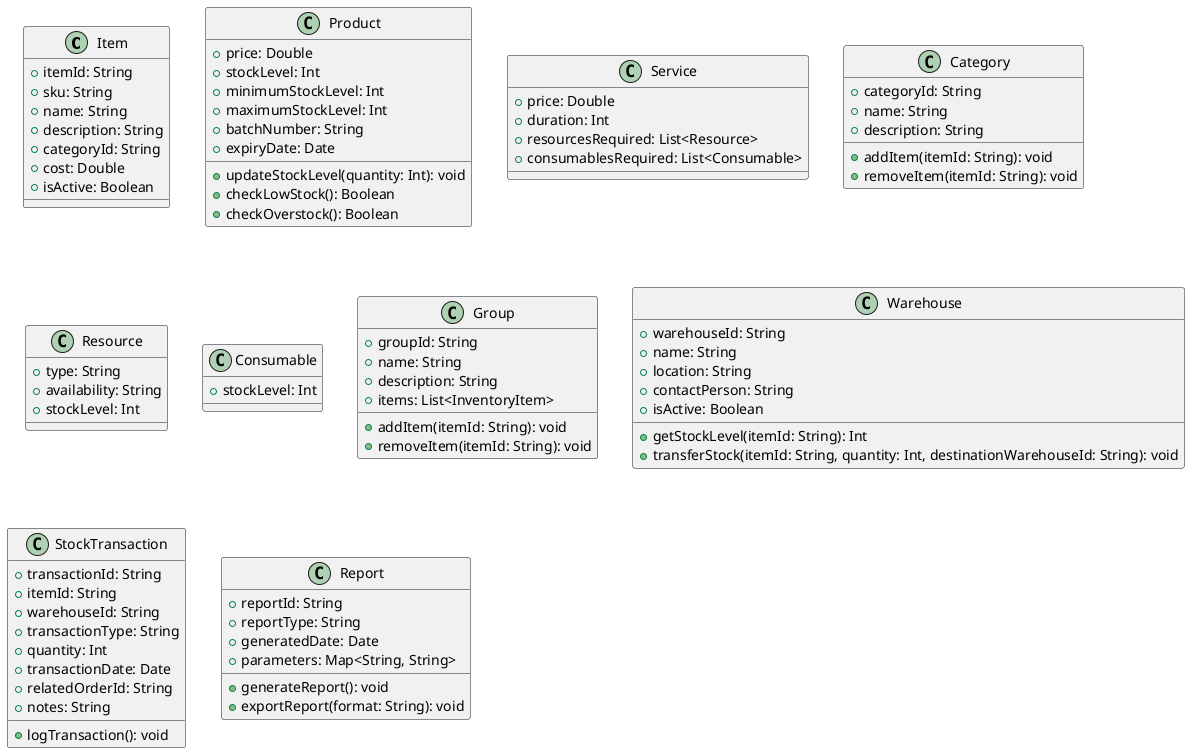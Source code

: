 @startuml

' Define classes
class Item {
  + itemId: String
  + sku: String
  + name: String
  + description: String
  + categoryId: String
  + cost: Double
  + isActive: Boolean
}

class Product {
  + price: Double
  + stockLevel: Int
  + minimumStockLevel: Int
  + maximumStockLevel: Int
  + batchNumber: String
  + expiryDate: Date
  + updateStockLevel(quantity: Int): void
  + checkLowStock(): Boolean
  + checkOverstock(): Boolean
}

class Service{
  + price: Double
  + duration: Int
  + resourcesRequired: List<Resource>
  + consumablesRequired: List<Consumable>
}

class Category {
  + categoryId: String
  + name: String
  + description: String
  + addItem(itemId: String): void
  + removeItem(itemId: String): void
}

class Resource{
  + type: String
  + availability: String
  + stockLevel: Int
}

class Consumable{
  + stockLevel: Int
}

class Group {
  + groupId: String
  + name: String
  + description: String
  + items: List<InventoryItem>
  + addItem(itemId: String): void
  + removeItem(itemId: String): void
}

class Warehouse {
  + warehouseId: String
  + name: String
  + location: String
  + contactPerson: String
  + isActive: Boolean
  + getStockLevel(itemId: String): Int
  + transferStock(itemId: String, quantity: Int, destinationWarehouseId: String): void
}

class StockTransaction {
  + transactionId: String
  + itemId: String
  + warehouseId: String
  + transactionType: String
  + quantity: Int
  + transactionDate: Date
  + relatedOrderId: String
  + notes: String
  + logTransaction(): void
}

class Report {
  + reportId: String
  + reportType: String
  + generatedDate: Date
  + parameters: Map<String, String>
  + generateReport(): void
  + exportReport(format: String): void
}

'' Define relationships
'Item <|-- Product : extends <
'Item <|-- Service : extends <
'Item <|-- Resource : extends <
'Item <|-- Consumable : extends <
'
'Item "1" --> "1" Category : belongs to >
'Item "1" --> "0..*" Group : part of >
'Service "1" --> "0..*" Resource : requires >
'Service "1" --> "0..*" Consumable : requires >
'
'Warehouse "1..*" --> "0..*" Product : has >
'Warehouse "1..*" --> "0..*" Consumable : has >
'Warehouse "1..*" --> "0..*" Resource : has >
'
'' StockTransaction can reference any Inventory Item
'StockTransaction "1" --> "1" Warehouse : occurs in >
'StockTransaction "1" --> "1" Item : tracks >
'
'Report "1" --> "0..*" Item : based on >
'Report "1" --> "0..*" StockTransaction : based on >

@enduml